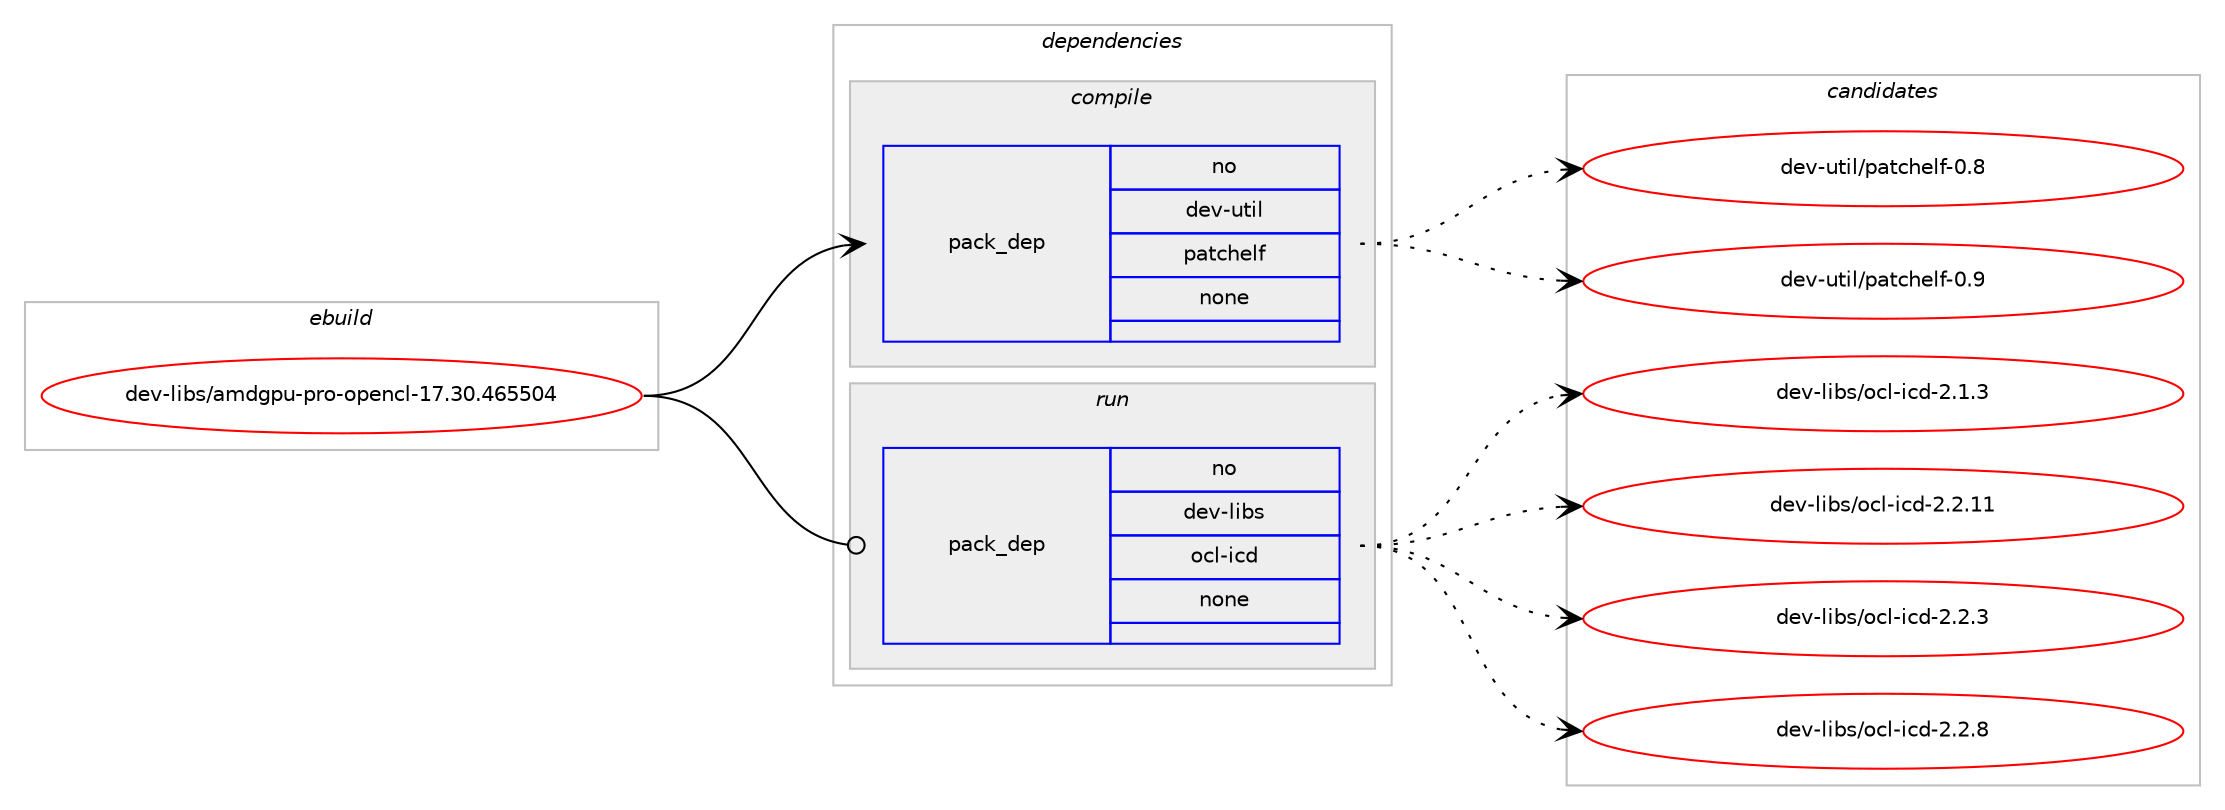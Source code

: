 digraph prolog {

# *************
# Graph options
# *************

newrank=true;
concentrate=true;
compound=true;
graph [rankdir=LR,fontname=Helvetica,fontsize=10,ranksep=1.5];#, ranksep=2.5, nodesep=0.2];
edge  [arrowhead=vee];
node  [fontname=Helvetica,fontsize=10];

# **********
# The ebuild
# **********

subgraph cluster_leftcol {
color=gray;
rank=same;
label=<<i>ebuild</i>>;
id [label="dev-libs/amdgpu-pro-opencl-17.30.465504", color=red, width=4, href="../dev-libs/amdgpu-pro-opencl-17.30.465504.svg"];
}

# ****************
# The dependencies
# ****************

subgraph cluster_midcol {
color=gray;
label=<<i>dependencies</i>>;
subgraph cluster_compile {
fillcolor="#eeeeee";
style=filled;
label=<<i>compile</i>>;
subgraph pack83726 {
dependency111059 [label=<<TABLE BORDER="0" CELLBORDER="1" CELLSPACING="0" CELLPADDING="4" WIDTH="220"><TR><TD ROWSPAN="6" CELLPADDING="30">pack_dep</TD></TR><TR><TD WIDTH="110">no</TD></TR><TR><TD>dev-util</TD></TR><TR><TD>patchelf</TD></TR><TR><TD>none</TD></TR><TR><TD></TD></TR></TABLE>>, shape=none, color=blue];
}
id:e -> dependency111059:w [weight=20,style="solid",arrowhead="vee"];
}
subgraph cluster_compileandrun {
fillcolor="#eeeeee";
style=filled;
label=<<i>compile and run</i>>;
}
subgraph cluster_run {
fillcolor="#eeeeee";
style=filled;
label=<<i>run</i>>;
subgraph pack83727 {
dependency111060 [label=<<TABLE BORDER="0" CELLBORDER="1" CELLSPACING="0" CELLPADDING="4" WIDTH="220"><TR><TD ROWSPAN="6" CELLPADDING="30">pack_dep</TD></TR><TR><TD WIDTH="110">no</TD></TR><TR><TD>dev-libs</TD></TR><TR><TD>ocl-icd</TD></TR><TR><TD>none</TD></TR><TR><TD></TD></TR></TABLE>>, shape=none, color=blue];
}
id:e -> dependency111060:w [weight=20,style="solid",arrowhead="odot"];
}
}

# **************
# The candidates
# **************

subgraph cluster_choices {
rank=same;
color=gray;
label=<<i>candidates</i>>;

subgraph choice83726 {
color=black;
nodesep=1;
choice1001011184511711610510847112971169910410110810245484656 [label="dev-util/patchelf-0.8", color=red, width=4,href="../dev-util/patchelf-0.8.svg"];
choice1001011184511711610510847112971169910410110810245484657 [label="dev-util/patchelf-0.9", color=red, width=4,href="../dev-util/patchelf-0.9.svg"];
dependency111059:e -> choice1001011184511711610510847112971169910410110810245484656:w [style=dotted,weight="100"];
dependency111059:e -> choice1001011184511711610510847112971169910410110810245484657:w [style=dotted,weight="100"];
}
subgraph choice83727 {
color=black;
nodesep=1;
choice100101118451081059811547111991084510599100455046494651 [label="dev-libs/ocl-icd-2.1.3", color=red, width=4,href="../dev-libs/ocl-icd-2.1.3.svg"];
choice10010111845108105981154711199108451059910045504650464949 [label="dev-libs/ocl-icd-2.2.11", color=red, width=4,href="../dev-libs/ocl-icd-2.2.11.svg"];
choice100101118451081059811547111991084510599100455046504651 [label="dev-libs/ocl-icd-2.2.3", color=red, width=4,href="../dev-libs/ocl-icd-2.2.3.svg"];
choice100101118451081059811547111991084510599100455046504656 [label="dev-libs/ocl-icd-2.2.8", color=red, width=4,href="../dev-libs/ocl-icd-2.2.8.svg"];
dependency111060:e -> choice100101118451081059811547111991084510599100455046494651:w [style=dotted,weight="100"];
dependency111060:e -> choice10010111845108105981154711199108451059910045504650464949:w [style=dotted,weight="100"];
dependency111060:e -> choice100101118451081059811547111991084510599100455046504651:w [style=dotted,weight="100"];
dependency111060:e -> choice100101118451081059811547111991084510599100455046504656:w [style=dotted,weight="100"];
}
}

}
